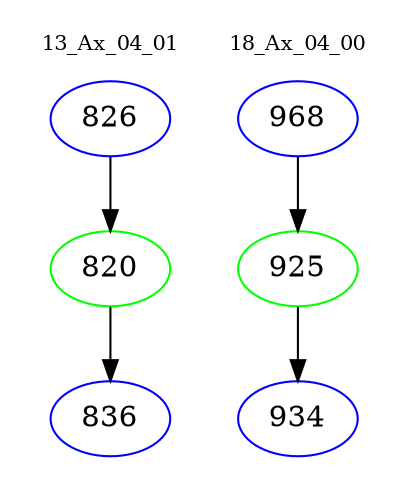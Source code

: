 digraph{
subgraph cluster_0 {
color = white
label = "13_Ax_04_01";
fontsize=10;
T0_826 [label="826", color="blue"]
T0_826 -> T0_820 [color="black"]
T0_820 [label="820", color="green"]
T0_820 -> T0_836 [color="black"]
T0_836 [label="836", color="blue"]
}
subgraph cluster_1 {
color = white
label = "18_Ax_04_00";
fontsize=10;
T1_968 [label="968", color="blue"]
T1_968 -> T1_925 [color="black"]
T1_925 [label="925", color="green"]
T1_925 -> T1_934 [color="black"]
T1_934 [label="934", color="blue"]
}
}
